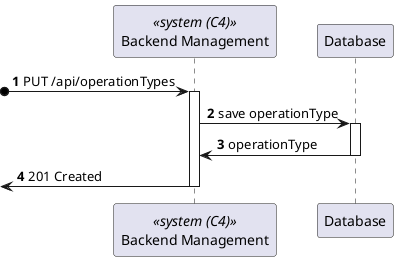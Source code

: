 @startuml

autonumber
participant BE as "Backend Management" <<system (C4)>>
participant DB as "Database"

?o-> BE : PUT /api/operationTypes
activate BE

BE -> DB : save operationType

activate DB 

DB -> BE : operationType 

deactivate DB 

<- BE : 201 Created

deactivate BE

@enduml